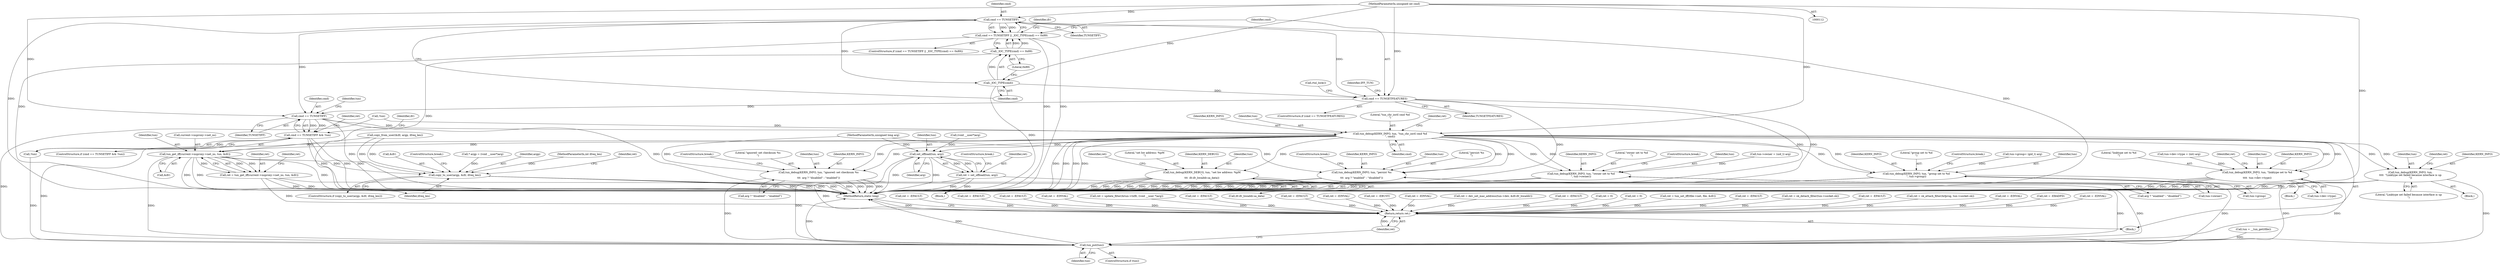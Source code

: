 digraph "1_linux_a117dacde0288f3ec60b6e5bcedae8fa37ee0dfc@del" {
"1000138" [label="(Call,cmd == TUNSETIFF)"];
"1000114" [label="(MethodParameterIn,unsigned int cmd)"];
"1000137" [label="(Call,cmd == TUNSETIFF || _IOC_TYPE(cmd) == 0x89)"];
"1000142" [label="(Call,_IOC_TYPE(cmd))"];
"1000141" [label="(Call,_IOC_TYPE(cmd) == 0x89)"];
"1000155" [label="(Call,cmd == TUNGETFEATURES)"];
"1000180" [label="(Call,cmd == TUNSETIFF)"];
"1000179" [label="(Call,cmd == TUNSETIFF && !tun)"];
"1000226" [label="(Call,tun_debug(KERN_INFO, tun, \"tun_chr_ioctl cmd %d\n\", cmd))"];
"1000240" [label="(Call,tun_get_iff(current->nsproxy->net_ns, tun, &ifr))"];
"1000238" [label="(Call,ret = tun_get_iff(current->nsproxy->net_ns, tun, &ifr))"];
"1000634" [label="(Return,return ret;)"];
"1000253" [label="(Call,copy_to_user(argp, &ifr, ifreq_len))"];
"1000632" [label="(Call,tun_put(tun))"];
"1000264" [label="(Call,tun_debug(KERN_INFO, tun, \"ignored: set checksum %s\n\",\n\t\t\t  arg ? \"disabled\" : \"enabled\"))"];
"1000287" [label="(Call,tun_debug(KERN_INFO, tun, \"persist %s\n\",\n\t\t\t  arg ? \"enabled\" : \"disabled\"))"];
"1000304" [label="(Call,tun_debug(KERN_INFO, tun, \"owner set to %d\n\", tun->owner))"];
"1000320" [label="(Call,tun_debug(KERN_INFO, tun, \"group set to %d\n\", tun->group))"];
"1000338" [label="(Call,tun_debug(KERN_INFO, tun,\n\t\t\t\t  \"Linktype set failed because interface is up\n\"))"];
"1000357" [label="(Call,tun_debug(KERN_INFO, tun, \"linktype set to %d\n\",\n\t\t\t\t  tun->dev->type))"];
"1000380" [label="(Call,set_offload(tun, arg))"];
"1000378" [label="(Call,ret = set_offload(tun, arg))"];
"1000445" [label="(Call,tun_debug(KERN_DEBUG, tun, \"set hw address: %pM\n\",\n\t\t\t  ifr.ifr_hwaddr.sa_data))"];
"1000454" [label="(Call,ret = dev_set_mac_address(tun->dev, &ifr.ifr_hwaddr))"];
"1000262" [label="(ControlStructure,break;)"];
"1000272" [label="(ControlStructure,break;)"];
"1000576" [label="(Call,ret = -EFAULT)"];
"1000307" [label="(Literal,\"owner set to %d\n\")"];
"1000366" [label="(Call,ret = 0)"];
"1000231" [label="(Call,ret = 0)"];
"1000195" [label="(Call,ret = tun_set_iff(tfile->net, file, &ifr))"];
"1000340" [label="(Identifier,tun)"];
"1000140" [label="(Identifier,TUNSETIFF)"];
"1000524" [label="(Call,ret = -EFAULT)"];
"1000240" [label="(Call,tun_get_iff(current->nsproxy->net_ns, tun, &ifr))"];
"1000264" [label="(Call,tun_debug(KERN_INFO, tun, \"ignored: set checksum %s\n\",\n\t\t\t  arg ? \"disabled\" : \"enabled\"))"];
"1000446" [label="(Identifier,KERN_DEBUG)"];
"1000633" [label="(Identifier,tun)"];
"1000295" [label="(ControlStructure,break;)"];
"1000613" [label="(Call,ret = sk_detach_filter(tun->socket.sk))"];
"1000367" [label="(Identifier,ret)"];
"1000496" [label="(Call,ret = -EFAULT)"];
"1000287" [label="(Call,tun_debug(KERN_INFO, tun, \"persist %s\n\",\n\t\t\t  arg ? \"enabled\" : \"disabled\"))"];
"1000148" [label="(Identifier,ifr)"];
"1000588" [label="(Call,ret = sk_attach_filter(&fprog, tun->socket.sk))"];
"1000126" [label="(Call,* argp = (void __user*)arg)"];
"1000338" [label="(Call,tun_debug(KERN_INFO, tun,\n\t\t\t\t  \"Linktype set failed because interface is up\n\"))"];
"1000146" [label="(Call,copy_from_user(&ifr, argp, ifreq_len))"];
"1000179" [label="(Call,cmd == TUNSETIFF && !tun)"];
"1000267" [label="(Literal,\"ignored: set checksum %s\n\")"];
"1000379" [label="(Identifier,ret)"];
"1000157" [label="(Identifier,TUNGETFEATURES)"];
"1000143" [label="(Identifier,cmd)"];
"1000183" [label="(Call,!tun)"];
"1000178" [label="(ControlStructure,if (cmd == TUNSETIFF && !tun))"];
"1000311" [label="(ControlStructure,break;)"];
"1000229" [label="(Literal,\"tun_chr_ioctl cmd %d\n\")"];
"1000321" [label="(Identifier,KERN_INFO)"];
"1000551" [label="(Call,ret = -EINVAL)"];
"1000266" [label="(Identifier,tun)"];
"1000341" [label="(Literal,\"Linktype set failed because interface is up\n\")"];
"1000250" [label="(Identifier,ret)"];
"1000291" [label="(Call,arg ? \"enabled\" : \"disabled\")"];
"1000218" [label="(Call,ret = -EBADFD)"];
"1000162" [label="(Identifier,IFF_TUN)"];
"1000138" [label="(Call,cmd == TUNSETIFF)"];
"1000347" [label="(Block,)"];
"1000380" [label="(Call,set_offload(tun, arg))"];
"1000304" [label="(Call,tun_debug(KERN_INFO, tun, \"owner set to %d\n\", tun->owner))"];
"1000181" [label="(Identifier,cmd)"];
"1000359" [label="(Identifier,tun)"];
"1000445" [label="(Call,tun_debug(KERN_DEBUG, tun, \"set hw address: %pM\n\",\n\t\t\t  ifr.ifr_hwaddr.sa_data))"];
"1000226" [label="(Call,tun_debug(KERN_INFO, tun, \"tun_chr_ioctl cmd %d\n\", cmd))"];
"1000184" [label="(Identifier,tun)"];
"1000306" [label="(Identifier,tun)"];
"1000343" [label="(Identifier,ret)"];
"1000381" [label="(Identifier,tun)"];
"1000137" [label="(Call,cmd == TUNSETIFF || _IOC_TYPE(cmd) == 0x89)"];
"1000254" [label="(Identifier,argp)"];
"1000232" [label="(Identifier,ret)"];
"1000116" [label="(MethodParameterIn,int ifreq_len)"];
"1000297" [label="(Call,tun->owner = (uid_t) arg)"];
"1000141" [label="(Call,_IOC_TYPE(cmd) == 0x89)"];
"1000236" [label="(Block,)"];
"1000142" [label="(Call,_IOC_TYPE(cmd))"];
"1000154" [label="(ControlStructure,if (cmd == TUNGETFEATURES))"];
"1000630" [label="(ControlStructure,if (tun))"];
"1000305" [label="(Identifier,KERN_INFO)"];
"1000634" [label="(Return,return ret;)"];
"1000247" [label="(Call,&ifr)"];
"1000241" [label="(Call,current->nsproxy->net_ns)"];
"1000623" [label="(Call,ret = -EINVAL)"];
"1000632" [label="(Call,tun_put(tun))"];
"1000337" [label="(Block,)"];
"1000358" [label="(Identifier,KERN_INFO)"];
"1000538" [label="(Call,ret = -EFAULT)"];
"1000323" [label="(Literal,\"group set to %d\n\")"];
"1000439" [label="(Call,ret = -EFAULT)"];
"1000360" [label="(Literal,\"linktype set to %d\n\")"];
"1000238" [label="(Call,ret = tun_get_iff(current->nsproxy->net_ns, tun, &ifr))"];
"1000173" [label="(Call,rtnl_lock())"];
"1000259" [label="(Identifier,ret)"];
"1000115" [label="(MethodParameterIn,unsigned long arg)"];
"1000253" [label="(Call,copy_to_user(argp, &ifr, ifreq_len))"];
"1000219" [label="(Identifier,ret)"];
"1000268" [label="(Call,arg ? \"disabled\" : \"enabled\")"];
"1000223" [label="(Call,!tun)"];
"1000447" [label="(Identifier,tun)"];
"1000288" [label="(Identifier,KERN_INFO)"];
"1000114" [label="(MethodParameterIn,unsigned int cmd)"];
"1000136" [label="(ControlStructure,if (cmd == TUNSETIFF || _IOC_TYPE(cmd) == 0x89))"];
"1000258" [label="(Call,ret = -EFAULT)"];
"1000156" [label="(Identifier,cmd)"];
"1000339" [label="(Identifier,KERN_INFO)"];
"1000563" [label="(Call,ret = -EINVAL)"];
"1000382" [label="(Identifier,arg)"];
"1000246" [label="(Identifier,tun)"];
"1000320" [label="(Call,tun_debug(KERN_INFO, tun, \"group set to %d\n\", tun->group))"];
"1000398" [label="(Call,ret = update_filter(&tun->txflt, (void __user *)arg))"];
"1000139" [label="(Identifier,cmd)"];
"1000265" [label="(Identifier,KERN_INFO)"];
"1000327" [label="(ControlStructure,break;)"];
"1000357" [label="(Call,tun_debug(KERN_INFO, tun, \"linktype set to %d\n\",\n\t\t\t\t  tun->dev->type))"];
"1000324" [label="(Call,tun->group)"];
"1000482" [label="(Call,ret = -EFAULT)"];
"1000174" [label="(Call,tun = __tun_get(tfile))"];
"1000182" [label="(Identifier,TUNSETIFF)"];
"1000289" [label="(Identifier,tun)"];
"1000313" [label="(Call,tun->group= (gid_t) arg)"];
"1000308" [label="(Call,tun->owner)"];
"1000449" [label="(Call,ifr.ifr_hwaddr.sa_data)"];
"1000213" [label="(Call,ret = -EFAULT)"];
"1000378" [label="(Call,ret = set_offload(tun, arg))"];
"1000455" [label="(Identifier,ret)"];
"1000128" [label="(Call,(void __user*)arg)"];
"1000361" [label="(Call,tun->dev->type)"];
"1000635" [label="(Identifier,ret)"];
"1000385" [label="(Call,ret = -EINVAL)"];
"1000230" [label="(Identifier,cmd)"];
"1000227" [label="(Identifier,KERN_INFO)"];
"1000252" [label="(ControlStructure,if (copy_to_user(argp, &ifr, ifreq_len)))"];
"1000189" [label="(Identifier,ifr)"];
"1000348" [label="(Call,tun->dev->type = (int) arg)"];
"1000144" [label="(Literal,0x89)"];
"1000322" [label="(Identifier,tun)"];
"1000383" [label="(ControlStructure,break;)"];
"1000636" [label="(MethodReturn,static long)"];
"1000239" [label="(Identifier,ret)"];
"1000180" [label="(Call,cmd == TUNSETIFF)"];
"1000290" [label="(Literal,\"persist %s\n\")"];
"1000448" [label="(Literal,\"set hw address: %pM\n\")"];
"1000255" [label="(Call,&ifr)"];
"1000228" [label="(Identifier,tun)"];
"1000257" [label="(Identifier,ifreq_len)"];
"1000155" [label="(Call,cmd == TUNGETFEATURES)"];
"1000342" [label="(Call,ret = -EBUSY)"];
"1000600" [label="(Call,ret = -EINVAL)"];
"1000117" [label="(Block,)"];
"1000138" -> "1000137"  [label="AST: "];
"1000138" -> "1000140"  [label="CFG: "];
"1000139" -> "1000138"  [label="AST: "];
"1000140" -> "1000138"  [label="AST: "];
"1000143" -> "1000138"  [label="CFG: "];
"1000137" -> "1000138"  [label="CFG: "];
"1000138" -> "1000636"  [label="DDG: "];
"1000138" -> "1000636"  [label="DDG: "];
"1000138" -> "1000137"  [label="DDG: "];
"1000138" -> "1000137"  [label="DDG: "];
"1000114" -> "1000138"  [label="DDG: "];
"1000138" -> "1000142"  [label="DDG: "];
"1000138" -> "1000155"  [label="DDG: "];
"1000138" -> "1000180"  [label="DDG: "];
"1000114" -> "1000112"  [label="AST: "];
"1000114" -> "1000636"  [label="DDG: "];
"1000114" -> "1000142"  [label="DDG: "];
"1000114" -> "1000155"  [label="DDG: "];
"1000114" -> "1000180"  [label="DDG: "];
"1000114" -> "1000226"  [label="DDG: "];
"1000137" -> "1000136"  [label="AST: "];
"1000137" -> "1000141"  [label="CFG: "];
"1000141" -> "1000137"  [label="AST: "];
"1000148" -> "1000137"  [label="CFG: "];
"1000156" -> "1000137"  [label="CFG: "];
"1000137" -> "1000636"  [label="DDG: "];
"1000137" -> "1000636"  [label="DDG: "];
"1000137" -> "1000636"  [label="DDG: "];
"1000141" -> "1000137"  [label="DDG: "];
"1000141" -> "1000137"  [label="DDG: "];
"1000142" -> "1000141"  [label="AST: "];
"1000142" -> "1000143"  [label="CFG: "];
"1000143" -> "1000142"  [label="AST: "];
"1000144" -> "1000142"  [label="CFG: "];
"1000142" -> "1000636"  [label="DDG: "];
"1000142" -> "1000141"  [label="DDG: "];
"1000142" -> "1000155"  [label="DDG: "];
"1000141" -> "1000144"  [label="CFG: "];
"1000144" -> "1000141"  [label="AST: "];
"1000141" -> "1000636"  [label="DDG: "];
"1000155" -> "1000154"  [label="AST: "];
"1000155" -> "1000157"  [label="CFG: "];
"1000156" -> "1000155"  [label="AST: "];
"1000157" -> "1000155"  [label="AST: "];
"1000162" -> "1000155"  [label="CFG: "];
"1000173" -> "1000155"  [label="CFG: "];
"1000155" -> "1000636"  [label="DDG: "];
"1000155" -> "1000636"  [label="DDG: "];
"1000155" -> "1000636"  [label="DDG: "];
"1000155" -> "1000180"  [label="DDG: "];
"1000180" -> "1000179"  [label="AST: "];
"1000180" -> "1000182"  [label="CFG: "];
"1000181" -> "1000180"  [label="AST: "];
"1000182" -> "1000180"  [label="AST: "];
"1000184" -> "1000180"  [label="CFG: "];
"1000179" -> "1000180"  [label="CFG: "];
"1000180" -> "1000636"  [label="DDG: "];
"1000180" -> "1000636"  [label="DDG: "];
"1000180" -> "1000179"  [label="DDG: "];
"1000180" -> "1000179"  [label="DDG: "];
"1000180" -> "1000226"  [label="DDG: "];
"1000179" -> "1000178"  [label="AST: "];
"1000179" -> "1000183"  [label="CFG: "];
"1000183" -> "1000179"  [label="AST: "];
"1000189" -> "1000179"  [label="CFG: "];
"1000219" -> "1000179"  [label="CFG: "];
"1000179" -> "1000636"  [label="DDG: "];
"1000179" -> "1000636"  [label="DDG: "];
"1000179" -> "1000636"  [label="DDG: "];
"1000183" -> "1000179"  [label="DDG: "];
"1000226" -> "1000117"  [label="AST: "];
"1000226" -> "1000230"  [label="CFG: "];
"1000227" -> "1000226"  [label="AST: "];
"1000228" -> "1000226"  [label="AST: "];
"1000229" -> "1000226"  [label="AST: "];
"1000230" -> "1000226"  [label="AST: "];
"1000232" -> "1000226"  [label="CFG: "];
"1000226" -> "1000636"  [label="DDG: "];
"1000226" -> "1000636"  [label="DDG: "];
"1000226" -> "1000636"  [label="DDG: "];
"1000226" -> "1000636"  [label="DDG: "];
"1000223" -> "1000226"  [label="DDG: "];
"1000226" -> "1000240"  [label="DDG: "];
"1000226" -> "1000264"  [label="DDG: "];
"1000226" -> "1000264"  [label="DDG: "];
"1000226" -> "1000287"  [label="DDG: "];
"1000226" -> "1000287"  [label="DDG: "];
"1000226" -> "1000304"  [label="DDG: "];
"1000226" -> "1000304"  [label="DDG: "];
"1000226" -> "1000320"  [label="DDG: "];
"1000226" -> "1000320"  [label="DDG: "];
"1000226" -> "1000338"  [label="DDG: "];
"1000226" -> "1000338"  [label="DDG: "];
"1000226" -> "1000357"  [label="DDG: "];
"1000226" -> "1000357"  [label="DDG: "];
"1000226" -> "1000380"  [label="DDG: "];
"1000226" -> "1000445"  [label="DDG: "];
"1000226" -> "1000632"  [label="DDG: "];
"1000240" -> "1000238"  [label="AST: "];
"1000240" -> "1000247"  [label="CFG: "];
"1000241" -> "1000240"  [label="AST: "];
"1000246" -> "1000240"  [label="AST: "];
"1000247" -> "1000240"  [label="AST: "];
"1000238" -> "1000240"  [label="CFG: "];
"1000240" -> "1000636"  [label="DDG: "];
"1000240" -> "1000636"  [label="DDG: "];
"1000240" -> "1000636"  [label="DDG: "];
"1000240" -> "1000238"  [label="DDG: "];
"1000240" -> "1000238"  [label="DDG: "];
"1000240" -> "1000238"  [label="DDG: "];
"1000146" -> "1000240"  [label="DDG: "];
"1000240" -> "1000253"  [label="DDG: "];
"1000240" -> "1000632"  [label="DDG: "];
"1000238" -> "1000236"  [label="AST: "];
"1000239" -> "1000238"  [label="AST: "];
"1000250" -> "1000238"  [label="CFG: "];
"1000238" -> "1000636"  [label="DDG: "];
"1000238" -> "1000636"  [label="DDG: "];
"1000238" -> "1000634"  [label="DDG: "];
"1000634" -> "1000117"  [label="AST: "];
"1000634" -> "1000635"  [label="CFG: "];
"1000635" -> "1000634"  [label="AST: "];
"1000636" -> "1000634"  [label="CFG: "];
"1000634" -> "1000636"  [label="DDG: "];
"1000635" -> "1000634"  [label="DDG: "];
"1000524" -> "1000634"  [label="DDG: "];
"1000588" -> "1000634"  [label="DDG: "];
"1000439" -> "1000634"  [label="DDG: "];
"1000218" -> "1000634"  [label="DDG: "];
"1000623" -> "1000634"  [label="DDG: "];
"1000496" -> "1000634"  [label="DDG: "];
"1000378" -> "1000634"  [label="DDG: "];
"1000366" -> "1000634"  [label="DDG: "];
"1000563" -> "1000634"  [label="DDG: "];
"1000231" -> "1000634"  [label="DDG: "];
"1000538" -> "1000634"  [label="DDG: "];
"1000385" -> "1000634"  [label="DDG: "];
"1000258" -> "1000634"  [label="DDG: "];
"1000613" -> "1000634"  [label="DDG: "];
"1000454" -> "1000634"  [label="DDG: "];
"1000342" -> "1000634"  [label="DDG: "];
"1000576" -> "1000634"  [label="DDG: "];
"1000482" -> "1000634"  [label="DDG: "];
"1000213" -> "1000634"  [label="DDG: "];
"1000195" -> "1000634"  [label="DDG: "];
"1000551" -> "1000634"  [label="DDG: "];
"1000398" -> "1000634"  [label="DDG: "];
"1000600" -> "1000634"  [label="DDG: "];
"1000253" -> "1000252"  [label="AST: "];
"1000253" -> "1000257"  [label="CFG: "];
"1000254" -> "1000253"  [label="AST: "];
"1000255" -> "1000253"  [label="AST: "];
"1000257" -> "1000253"  [label="AST: "];
"1000259" -> "1000253"  [label="CFG: "];
"1000262" -> "1000253"  [label="CFG: "];
"1000253" -> "1000636"  [label="DDG: "];
"1000253" -> "1000636"  [label="DDG: "];
"1000253" -> "1000636"  [label="DDG: "];
"1000253" -> "1000636"  [label="DDG: "];
"1000146" -> "1000253"  [label="DDG: "];
"1000146" -> "1000253"  [label="DDG: "];
"1000126" -> "1000253"  [label="DDG: "];
"1000116" -> "1000253"  [label="DDG: "];
"1000632" -> "1000630"  [label="AST: "];
"1000632" -> "1000633"  [label="CFG: "];
"1000633" -> "1000632"  [label="AST: "];
"1000635" -> "1000632"  [label="CFG: "];
"1000632" -> "1000636"  [label="DDG: "];
"1000632" -> "1000636"  [label="DDG: "];
"1000183" -> "1000632"  [label="DDG: "];
"1000287" -> "1000632"  [label="DDG: "];
"1000445" -> "1000632"  [label="DDG: "];
"1000304" -> "1000632"  [label="DDG: "];
"1000264" -> "1000632"  [label="DDG: "];
"1000380" -> "1000632"  [label="DDG: "];
"1000174" -> "1000632"  [label="DDG: "];
"1000338" -> "1000632"  [label="DDG: "];
"1000320" -> "1000632"  [label="DDG: "];
"1000223" -> "1000632"  [label="DDG: "];
"1000357" -> "1000632"  [label="DDG: "];
"1000264" -> "1000236"  [label="AST: "];
"1000264" -> "1000268"  [label="CFG: "];
"1000265" -> "1000264"  [label="AST: "];
"1000266" -> "1000264"  [label="AST: "];
"1000267" -> "1000264"  [label="AST: "];
"1000268" -> "1000264"  [label="AST: "];
"1000272" -> "1000264"  [label="CFG: "];
"1000264" -> "1000636"  [label="DDG: "];
"1000264" -> "1000636"  [label="DDG: "];
"1000264" -> "1000636"  [label="DDG: "];
"1000264" -> "1000636"  [label="DDG: "];
"1000115" -> "1000264"  [label="DDG: "];
"1000287" -> "1000236"  [label="AST: "];
"1000287" -> "1000291"  [label="CFG: "];
"1000288" -> "1000287"  [label="AST: "];
"1000289" -> "1000287"  [label="AST: "];
"1000290" -> "1000287"  [label="AST: "];
"1000291" -> "1000287"  [label="AST: "];
"1000295" -> "1000287"  [label="CFG: "];
"1000287" -> "1000636"  [label="DDG: "];
"1000287" -> "1000636"  [label="DDG: "];
"1000287" -> "1000636"  [label="DDG: "];
"1000287" -> "1000636"  [label="DDG: "];
"1000115" -> "1000287"  [label="DDG: "];
"1000304" -> "1000236"  [label="AST: "];
"1000304" -> "1000308"  [label="CFG: "];
"1000305" -> "1000304"  [label="AST: "];
"1000306" -> "1000304"  [label="AST: "];
"1000307" -> "1000304"  [label="AST: "];
"1000308" -> "1000304"  [label="AST: "];
"1000311" -> "1000304"  [label="CFG: "];
"1000304" -> "1000636"  [label="DDG: "];
"1000304" -> "1000636"  [label="DDG: "];
"1000304" -> "1000636"  [label="DDG: "];
"1000304" -> "1000636"  [label="DDG: "];
"1000297" -> "1000304"  [label="DDG: "];
"1000320" -> "1000236"  [label="AST: "];
"1000320" -> "1000324"  [label="CFG: "];
"1000321" -> "1000320"  [label="AST: "];
"1000322" -> "1000320"  [label="AST: "];
"1000323" -> "1000320"  [label="AST: "];
"1000324" -> "1000320"  [label="AST: "];
"1000327" -> "1000320"  [label="CFG: "];
"1000320" -> "1000636"  [label="DDG: "];
"1000320" -> "1000636"  [label="DDG: "];
"1000320" -> "1000636"  [label="DDG: "];
"1000320" -> "1000636"  [label="DDG: "];
"1000313" -> "1000320"  [label="DDG: "];
"1000338" -> "1000337"  [label="AST: "];
"1000338" -> "1000341"  [label="CFG: "];
"1000339" -> "1000338"  [label="AST: "];
"1000340" -> "1000338"  [label="AST: "];
"1000341" -> "1000338"  [label="AST: "];
"1000343" -> "1000338"  [label="CFG: "];
"1000338" -> "1000636"  [label="DDG: "];
"1000338" -> "1000636"  [label="DDG: "];
"1000338" -> "1000636"  [label="DDG: "];
"1000357" -> "1000347"  [label="AST: "];
"1000357" -> "1000361"  [label="CFG: "];
"1000358" -> "1000357"  [label="AST: "];
"1000359" -> "1000357"  [label="AST: "];
"1000360" -> "1000357"  [label="AST: "];
"1000361" -> "1000357"  [label="AST: "];
"1000367" -> "1000357"  [label="CFG: "];
"1000357" -> "1000636"  [label="DDG: "];
"1000357" -> "1000636"  [label="DDG: "];
"1000357" -> "1000636"  [label="DDG: "];
"1000357" -> "1000636"  [label="DDG: "];
"1000348" -> "1000357"  [label="DDG: "];
"1000380" -> "1000378"  [label="AST: "];
"1000380" -> "1000382"  [label="CFG: "];
"1000381" -> "1000380"  [label="AST: "];
"1000382" -> "1000380"  [label="AST: "];
"1000378" -> "1000380"  [label="CFG: "];
"1000380" -> "1000636"  [label="DDG: "];
"1000380" -> "1000636"  [label="DDG: "];
"1000380" -> "1000378"  [label="DDG: "];
"1000380" -> "1000378"  [label="DDG: "];
"1000128" -> "1000380"  [label="DDG: "];
"1000115" -> "1000380"  [label="DDG: "];
"1000378" -> "1000236"  [label="AST: "];
"1000379" -> "1000378"  [label="AST: "];
"1000383" -> "1000378"  [label="CFG: "];
"1000378" -> "1000636"  [label="DDG: "];
"1000378" -> "1000636"  [label="DDG: "];
"1000445" -> "1000236"  [label="AST: "];
"1000445" -> "1000449"  [label="CFG: "];
"1000446" -> "1000445"  [label="AST: "];
"1000447" -> "1000445"  [label="AST: "];
"1000448" -> "1000445"  [label="AST: "];
"1000449" -> "1000445"  [label="AST: "];
"1000455" -> "1000445"  [label="CFG: "];
"1000445" -> "1000636"  [label="DDG: "];
"1000445" -> "1000636"  [label="DDG: "];
"1000445" -> "1000636"  [label="DDG: "];
"1000445" -> "1000636"  [label="DDG: "];
}
